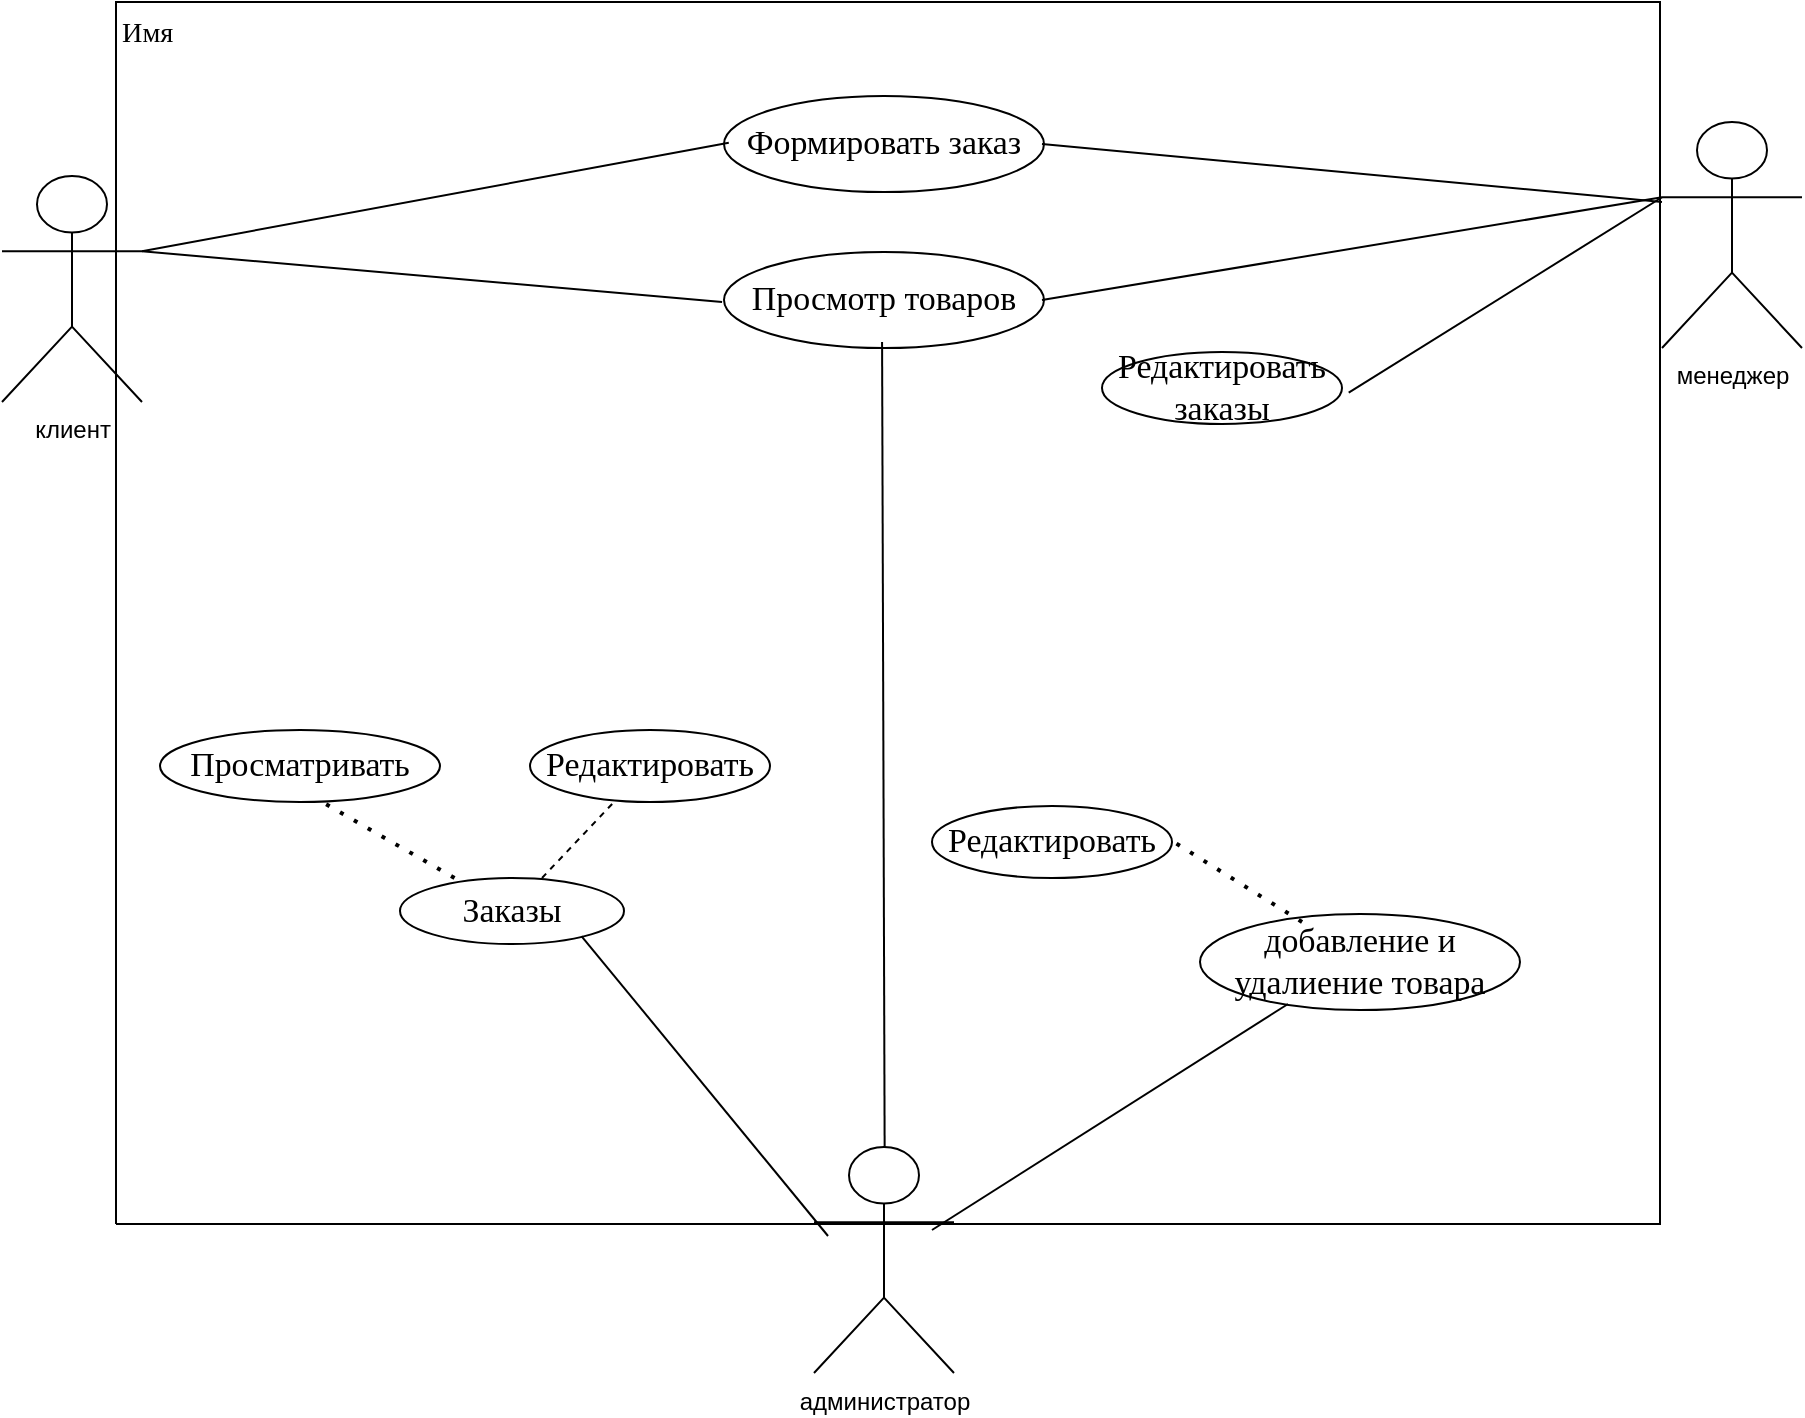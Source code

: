 <mxfile version="20.5.1" type="device"><diagram name="Страница-1" id="Page-1"><mxGraphModel dx="1447" dy="803" grid="1" gridSize="10" guides="1" tooltips="1" connect="1" arrows="1" fold="1" page="1" pageScale="1" pageWidth="827" pageHeight="1169" math="0" shadow="0"><root><mxCell id="0"/><mxCell id="1" value="Контейнер" parent="0"/><mxCell id="QNhohFD_rhGf6DwF6KzD-55" style="vsdxID=1;fillColor=none;gradientColor=none;strokeColor=none;spacingLeft=1;spacingRight=1;points=[[0.25,0,0],[0.5,0,0],[0.75,0,0],[1,0.25,0],[1,0.5,0],[1,0.75,0],[0.75,0.75,0],[0.5,0.75,0],[0.25,0.75,0],[0.25,0.75,0],[0.25,0.5,0],[0.25,0.25,0]];labelBackgroundColor=none;rounded=0;html=1;whiteSpace=wrap;glass=0;labelBorderColor=none;" vertex="1" parent="1"><mxGeometry x="827" y="410" width="772" height="611" as="geometry"/></mxCell><mxCell id="QNhohFD_rhGf6DwF6KzD-56" style="vsdxID=2;fillColor=#FFFFFF;gradientColor=none;shape=stencil(UzV2Ls5ILEhVNTIoLinKz04tz0wpyVA1dlE1MsrMy0gtyiwBslSNXVWNndPyi1LTi/JL81Ig/IJEkEoQKze/DGRCBUSfAUiHkUElhGdoAOG7QZTmZOYhKTWlkVqYJFmKiXcDVVSSqRDNS0AGIj7SMnNyINGJLI8ef0AhSNwbuwIA);strokeColor=#000000;points=[[0.25,0,0],[0.5,0,0],[0.75,0,0],[1,0.25,0],[1,0.5,0],[1,0.75,0],[0.75,1,0],[0.5,1,0],[0.25,1,0],[0,0.75,0],[0,0.5,0],[0,0.25,0]];labelBackgroundColor=none;rounded=0;html=1;whiteSpace=wrap;" vertex="1" parent="QNhohFD_rhGf6DwF6KzD-55"><mxGeometry width="772" height="611" as="geometry"/></mxCell><mxCell id="QNhohFD_rhGf6DwF6KzD-57" value="&lt;div style=&quot;font-size: 1px&quot;&gt;&lt;p style=&quot;align:center;margin-left:0;margin-right:0;margin-top:0px;margin-bottom:0px;text-indent:0;valign:middle;direction:ltr;&quot;&gt;&lt;/p&gt;&lt;/div&gt;" style="text;vsdxID=2;fillColor=none;gradientColor=none;strokeColor=none;points=[[0.25,0,0],[0.5,0,0],[0.75,0,0],[1,0.25,0],[1,0.5,0],[1,0.75,0],[0.75,1,0],[0.5,1,0],[0.25,1,0],[0,0.75,0],[0,0.5,0],[0,0.25,0]];labelBackgroundColor=none;rounded=0;html=1;whiteSpace=wrap;verticalAlign=middle;align=center;;html=1;" vertex="1" parent="QNhohFD_rhGf6DwF6KzD-56"><mxGeometry y="-0.9" width="772" height="611.9" as="geometry"/></mxCell><mxCell id="QNhohFD_rhGf6DwF6KzD-58" style="vsdxID=4;fillColor=none;gradientColor=none;gradientDirection=north;strokeColor=none;spacingLeft=1;spacingRight=1;points=[[0.25,0,0],[0.5,0,0],[0.75,0,0],[1,0.25,0],[1,0.5,0],[1,0.75,0],[0.75,1,0],[0.5,1,0],[0.25,1,0],[0,0.75,0],[0,0.5,0],[0,0.25,0]];labelBackgroundColor=none;rounded=0;html=1;whiteSpace=wrap;" vertex="1" parent="QNhohFD_rhGf6DwF6KzD-55"><mxGeometry width="772" height="30" as="geometry"/></mxCell><mxCell id="QNhohFD_rhGf6DwF6KzD-59" value="&lt;div style=&quot;font-size: 1px&quot;&gt;&lt;p style=&quot;align:center;margin-left:0;margin-right:0;margin-top:0px;margin-bottom:0px;text-indent:0;valign:middle;direction:ltr;&quot;&gt;&lt;/p&gt;&lt;/div&gt;" style="verticalAlign=middle;align=center;vsdxID=5;fillColor=none;gradientColor=none;strokeColor=none;points=[[0.25,0,0],[0.5,0,0],[0.75,0,0],[1,0.25,0],[1,0.5,0],[1,0.75,0],[0.75,1,0],[0.5,1,0],[0.25,1,0],[0,0.75,0],[0,0.5,0],[0,0.25,0]];labelBackgroundColor=none;rounded=0;html=1;whiteSpace=wrap;" vertex="1" parent="QNhohFD_rhGf6DwF6KzD-58"><mxGeometry width="772" height="30" as="geometry"/></mxCell><mxCell id="QNhohFD_rhGf6DwF6KzD-60" value="&lt;div style=&quot;font-size: 1px&quot;&gt;&lt;p style=&quot;align:left;margin-left:0;margin-right:0;margin-top:0px;margin-bottom:0px;text-indent:0;valign:middle;direction:ltr;&quot;&gt;&lt;font style=&quot;font-size:14.11px;font-family:Calibri;color:#000000;direction:ltr;letter-spacing:0px;line-height:120%;opacity:1&quot;&gt;Имя&lt;br/&gt;&lt;/font&gt;&lt;/p&gt;&lt;/div&gt;" style="text;vsdxID=4;fillColor=none;gradientColor=none;gradientDirection=north;strokeColor=none;spacingLeft=1;spacingRight=1;points=[[0.25,0,0],[0.5,0,0],[0.75,0,0],[1,0.25,0],[1,0.5,0],[1,0.75,0],[0.75,1,0],[0.5,1,0],[0.25,1,0],[0,0.75,0],[0,0.5,0],[0,0.25,0]];labelBackgroundColor=none;rounded=0;html=1;whiteSpace=wrap;verticalAlign=middle;align=left;;html=1;" vertex="1" parent="QNhohFD_rhGf6DwF6KzD-58"><mxGeometry width="772" height="30" as="geometry"/></mxCell><mxCell id="15" value="&lt;div style=&quot;font-size: 1px&quot;&gt;&lt;font style=&quot;font-size:16.93px;font-family:Calibri;color:#000000;direction:ltr;letter-spacing:0px;line-height:120%;opacity:1&quot;&gt;Просмотр товаров&lt;br/&gt;&lt;/font&gt;&lt;/div&gt;" style="verticalAlign=middle;align=center;vsdxID=9;fillColor=#FFFFFF;gradientColor=none;shape=stencil(vVHLDsIgEPwajiQI6RfU+h8bu22JCGRB2/69kG1iazx58DazM/vIjjBtmiCi0CplCjecbZ8nYc5Ca+snJJsLEqYTph0C4Ujh4XvmEaqzont41gkL96naodXKrGF6YSfQtUi0OXXDVlqPfJNP6usotUhYbJIUMmQb/GGrAxpRljVycDBuc1hKM2LclX8/7H9nFfB+82Cd45T2+mcspcSRmu4F);points=[];labelBackgroundColor=none;rounded=0;html=1;whiteSpace=wrap;" parent="1" vertex="1"><mxGeometry x="1131" y="535" width="160" height="48" as="geometry"/></mxCell><mxCell id="16" value="&lt;div style=&quot;font-size: 1px&quot;&gt;&lt;font style=&quot;font-size:16.93px;font-family:Calibri;color:#000000;direction:ltr;letter-spacing:0px;line-height:120%;opacity:1&quot;&gt;Формировать заказ&lt;br/&gt;&lt;/font&gt;&lt;/div&gt;" style="verticalAlign=middle;align=center;vsdxID=25;fillColor=#FFFFFF;gradientColor=none;shape=stencil(vVHLDsIgEPwajiQI6RfU+h8bu22JCGRB2/69kG1iazx58DazM/vIjjBtmiCi0CplCjecbZ8nYc5Ca+snJJsLEqYTph0C4Ujh4XvmEaqzont41gkL96naodXKrGF6YSfQtUi0OXXDVlqPfJNP6usotUhYbJIUMmQb/GGrAxpRljVycDBuc1hKM2LclX8/7H9nFfB+82Cd45T2+mcspcSRmu4F);points=[];labelBackgroundColor=none;rounded=0;html=1;whiteSpace=wrap;" parent="1" vertex="1"><mxGeometry x="1131" y="457" width="160" height="48" as="geometry"/></mxCell><mxCell id="17" value="&lt;div style=&quot;font-size: 1px&quot;&gt;&lt;font style=&quot;font-size:16.93px;font-family:Calibri;color:#000000;direction:ltr;letter-spacing:0px;line-height:120%;opacity:1&quot;&gt;добавление и удалиение товара&lt;br&gt;&lt;/font&gt;&lt;/div&gt;" style="verticalAlign=middle;align=center;vsdxID=36;fillColor=#FFFFFF;gradientColor=none;shape=stencil(vVHLDsIgEPwajiQI6RfU+h8bu22JCGRB2/69kG1iazx58DazM/vIjjBtmiCi0CplCjecbZ8nYc5Ca+snJJsLEqYTph0C4Ujh4XvmEaqzont41gkL96naodXKrGF6YSfQtUi0OXXDVlqPfJNP6usotUhYbJIUMmQb/GGrAxpRljVycDBuc1hKM2LclX8/7H9nFfB+82Cd45T2+mcspcSRmu4F);points=[];labelBackgroundColor=none;rounded=0;html=1;whiteSpace=wrap;" parent="1" vertex="1"><mxGeometry x="1369" y="866" width="160" height="48" as="geometry"/></mxCell><mxCell id="21" value="&lt;div style=&quot;font-size: 1px&quot;&gt;&lt;font style=&quot;font-size:16.93px;font-family:Calibri;color:#000000;direction:ltr;letter-spacing:0px;line-height:120%;opacity:1&quot;&gt;Редактировать&lt;br/&gt;&lt;/font&gt;&lt;/div&gt;" style="verticalAlign=middle;align=center;vsdxID=49;fillColor=#FFFFFF;gradientColor=none;shape=stencil(vVHLDsIgEPwajiQI6RfU+h8bu22JCGRB2/69kG1iazx58DazM/vIjjBtmiCi0CplCjecbZ8nYc5Ca+snJJsLEqYTph0C4Ujh4XvmEaqzont41gkL96naodXKrGF6YSfQtUi0OXXDVlqPfJNP6usotUhYbJIUMmQb/GGrAxpRljVycDBuc1hKM2LclX8/7H9nFfB+82Cd45T2+mcspcSRmu4F);points=[];labelBackgroundColor=none;rounded=0;html=1;whiteSpace=wrap;" parent="1" vertex="1"><mxGeometry x="1235" y="812" width="120" height="36" as="geometry"/></mxCell><mxCell id="25" value="&lt;div style=&quot;font-size: 1px&quot;&gt;&lt;font style=&quot;font-size:16.93px;font-family:Calibri;color:#000000;direction:ltr;letter-spacing:0px;line-height:120%;opacity:1&quot;&gt;Заказы&lt;br/&gt;&lt;/font&gt;&lt;/div&gt;" style="verticalAlign=middle;align=center;vsdxID=65;fillColor=#FFFFFF;gradientColor=none;shape=stencil(vVHLDsIgEPwajiQI6RfU+h8bu22JCGRB2/69kG1iazx58DazM/vIjjBtmiCi0CplCjecbZ8nYc5Ca+snJJsLEqYTph0C4Ujh4XvmEaqzont41gkL96naodXKrGF6YSfQtUi0OXXDVlqPfJNP6usotUhYbJIUMmQb/GGrAxpRljVycDBuc1hKM2LclX8/7H9nFfB+82Cd45T2+mcspcSRmu4F);points=[];labelBackgroundColor=none;rounded=0;html=1;whiteSpace=wrap;" parent="1" vertex="1"><mxGeometry x="969" y="848" width="112" height="33" as="geometry"/></mxCell><mxCell id="26" value="&lt;div style=&quot;font-size: 1px&quot;&gt;&lt;font style=&quot;font-size:16.93px;font-family:Calibri;color:#000000;direction:ltr;letter-spacing:0px;line-height:120%;opacity:1&quot;&gt;Просматривать&lt;br/&gt;&lt;/font&gt;&lt;/div&gt;" style="verticalAlign=middle;align=center;vsdxID=66;fillColor=#FFFFFF;gradientColor=none;shape=stencil(vVHLDsIgEPwajiQI6RfU+h8bu22JCGRB2/69kG1iazx58DazM/vIjjBtmiCi0CplCjecbZ8nYc5Ca+snJJsLEqYTph0C4Ujh4XvmEaqzont41gkL96naodXKrGF6YSfQtUi0OXXDVlqPfJNP6usotUhYbJIUMmQb/GGrAxpRljVycDBuc1hKM2LclX8/7H9nFfB+82Cd45T2+mcspcSRmu4F);points=[];labelBackgroundColor=none;rounded=0;html=1;whiteSpace=wrap;" parent="1" vertex="1"><mxGeometry x="849" y="774" width="140" height="36" as="geometry"/></mxCell><mxCell id="27" value="&lt;div style=&quot;font-size: 1px&quot;&gt;&lt;font style=&quot;font-size:16.93px;font-family:Calibri;color:#000000;direction:ltr;letter-spacing:0px;line-height:120%;opacity:1&quot;&gt;Редактировать&lt;br/&gt;&lt;/font&gt;&lt;/div&gt;" style="verticalAlign=middle;align=center;vsdxID=67;fillColor=#FFFFFF;gradientColor=none;shape=stencil(vVHLDsIgEPwajiQI6RfU+h8bu22JCGRB2/69kG1iazx58DazM/vIjjBtmiCi0CplCjecbZ8nYc5Ca+snJJsLEqYTph0C4Ujh4XvmEaqzont41gkL96naodXKrGF6YSfQtUi0OXXDVlqPfJNP6usotUhYbJIUMmQb/GGrAxpRljVycDBuc1hKM2LclX8/7H9nFfB+82Cd45T2+mcspcSRmu4F);points=[];labelBackgroundColor=none;rounded=0;html=1;whiteSpace=wrap;" parent="1" vertex="1"><mxGeometry x="1034" y="774" width="120" height="36" as="geometry"/></mxCell><mxCell id="QNhohFD_rhGf6DwF6KzD-36" value="" style="endArrow=none;html=1;rounded=0;entryX=0.494;entryY=0.938;entryDx=0;entryDy=0;entryPerimeter=0;exitX=0.507;exitY=-0.02;exitDx=0;exitDy=0;exitPerimeter=0;" edge="1" parent="1" target="15"><mxGeometry width="50" height="50" relative="1" as="geometry"><mxPoint x="1211.336" y="987.0" as="sourcePoint"/><mxPoint x="1210" y="660" as="targetPoint"/></mxGeometry></mxCell><mxCell id="QNhohFD_rhGf6DwF6KzD-38" value="" style="endArrow=none;html=1;rounded=0;entryX=-0.006;entryY=0.521;entryDx=0;entryDy=0;entryPerimeter=0;exitX=1;exitY=0.333;exitDx=0;exitDy=0;exitPerimeter=0;" edge="1" parent="1" source="QNhohFD_rhGf6DwF6KzD-49" target="15"><mxGeometry width="50" height="50" relative="1" as="geometry"><mxPoint x="899.688" y="532.3" as="sourcePoint"/><mxPoint x="950" y="590" as="targetPoint"/></mxGeometry></mxCell><mxCell id="QNhohFD_rhGf6DwF6KzD-39" value="" style="endArrow=none;html=1;rounded=0;entryX=-0.083;entryY=0.38;entryDx=0;entryDy=0;entryPerimeter=0;exitX=0.81;exitY=0.879;exitDx=0;exitDy=0;exitPerimeter=0;" edge="1" parent="1" source="25"><mxGeometry width="50" height="50" relative="1" as="geometry"><mxPoint x="970" y="1040" as="sourcePoint"/><mxPoint x="1183.016" y="1027" as="targetPoint"/></mxGeometry></mxCell><mxCell id="QNhohFD_rhGf6DwF6KzD-40" value="" style="endArrow=none;dashed=1;html=1;dashPattern=1 3;strokeWidth=2;rounded=0;entryX=0.579;entryY=1;entryDx=0;entryDy=0;entryPerimeter=0;" edge="1" parent="1" source="25" target="26"><mxGeometry width="50" height="50" relative="1" as="geometry"><mxPoint x="930" y="970" as="sourcePoint"/><mxPoint x="980" y="920" as="targetPoint"/></mxGeometry></mxCell><mxCell id="QNhohFD_rhGf6DwF6KzD-43" value="" style="endArrow=none;dashed=1;html=1;dashPattern=1 3;strokeWidth=2;rounded=0;exitX=0.319;exitY=0.083;exitDx=0;exitDy=0;exitPerimeter=0;entryX=0.994;entryY=0.472;entryDx=0;entryDy=0;entryPerimeter=0;" edge="1" parent="1" source="17" target="21"><mxGeometry width="50" height="50" relative="1" as="geometry"><mxPoint x="1320" y="690" as="sourcePoint"/><mxPoint x="1370" y="640" as="targetPoint"/></mxGeometry></mxCell><mxCell id="QNhohFD_rhGf6DwF6KzD-44" value="" style="endArrow=none;html=1;rounded=0;exitX=1;exitY=0.333;exitDx=0;exitDy=0;exitPerimeter=0;entryX=0.015;entryY=0.486;entryDx=0;entryDy=0;entryPerimeter=0;" edge="1" parent="1" source="QNhohFD_rhGf6DwF6KzD-49" target="16"><mxGeometry width="50" height="50" relative="1" as="geometry"><mxPoint x="896.664" y="533.7" as="sourcePoint"/><mxPoint x="1010" y="460" as="targetPoint"/></mxGeometry></mxCell><mxCell id="QNhohFD_rhGf6DwF6KzD-46" value="" style="endArrow=none;html=1;rounded=0;entryX=0;entryY=0.333;entryDx=0;entryDy=0;entryPerimeter=0;" edge="1" parent="1" target="QNhohFD_rhGf6DwF6KzD-50"><mxGeometry width="50" height="50" relative="1" as="geometry"><mxPoint x="1290" y="559" as="sourcePoint"/><mxPoint x="1479.992" y="502" as="targetPoint"/></mxGeometry></mxCell><mxCell id="QNhohFD_rhGf6DwF6KzD-47" value="" style="endArrow=none;html=1;rounded=0;" edge="1" parent="1"><mxGeometry width="50" height="50" relative="1" as="geometry"><mxPoint x="1290" y="481" as="sourcePoint"/><mxPoint x="1600" y="510" as="targetPoint"/></mxGeometry></mxCell><mxCell id="QNhohFD_rhGf6DwF6KzD-49" value="клиент" style="shape=umlActor;verticalLabelPosition=bottom;verticalAlign=top;html=1;outlineConnect=0;" vertex="1" parent="1"><mxGeometry x="770" y="497" width="70" height="113" as="geometry"/></mxCell><mxCell id="QNhohFD_rhGf6DwF6KzD-50" value="менеджер" style="shape=umlActor;verticalLabelPosition=bottom;verticalAlign=top;html=1;outlineConnect=0;" vertex="1" parent="1"><mxGeometry x="1600" y="470" width="70" height="113" as="geometry"/></mxCell><mxCell id="QNhohFD_rhGf6DwF6KzD-51" value="администратор" style="shape=umlActor;verticalLabelPosition=bottom;verticalAlign=top;html=1;outlineConnect=0;" vertex="1" parent="1"><mxGeometry x="1176" y="982.5" width="70" height="113" as="geometry"/></mxCell><mxCell id="QNhohFD_rhGf6DwF6KzD-52" value="&lt;div style=&quot;font-size: 1px&quot;&gt;&lt;font style=&quot;font-size:16.93px;font-family:Calibri;color:#000000;direction:ltr;letter-spacing:0px;line-height:120%;opacity:1&quot;&gt;Редактировать заказы&lt;br&gt;&lt;/font&gt;&lt;/div&gt;" style="verticalAlign=middle;align=center;vsdxID=49;fillColor=#FFFFFF;gradientColor=none;shape=stencil(vVHLDsIgEPwajiQI6RfU+h8bu22JCGRB2/69kG1iazx58DazM/vIjjBtmiCi0CplCjecbZ8nYc5Ca+snJJsLEqYTph0C4Ujh4XvmEaqzont41gkL96naodXKrGF6YSfQtUi0OXXDVlqPfJNP6usotUhYbJIUMmQb/GGrAxpRljVycDBuc1hKM2LclX8/7H9nFfB+82Cd45T2+mcspcSRmu4F);points=[];labelBackgroundColor=none;rounded=0;html=1;whiteSpace=wrap;" vertex="1" parent="1"><mxGeometry x="1320" y="585" width="120" height="36" as="geometry"/></mxCell><mxCell id="QNhohFD_rhGf6DwF6KzD-53" value="" style="endArrow=none;html=1;rounded=0;exitX=1.028;exitY=0.565;exitDx=0;exitDy=0;exitPerimeter=0;entryX=0;entryY=0.333;entryDx=0;entryDy=0;entryPerimeter=0;" edge="1" parent="1" source="QNhohFD_rhGf6DwF6KzD-52" target="QNhohFD_rhGf6DwF6KzD-50"><mxGeometry width="50" height="50" relative="1" as="geometry"><mxPoint x="1540" y="690" as="sourcePoint"/><mxPoint x="1590" y="640" as="targetPoint"/></mxGeometry></mxCell><mxCell id="2" value="Соединительная линия" parent="0"/><mxCell id="18" style="vsdxID=42;fillColor=none;gradientColor=none;shape=stencil(XY9ZDoAgDERP03+kR0C8h4kojQoGcbu9kIa4/M10XjdAtdp2MSDFGoMfzUFdtIA1SEnOmkAxKUANqHofzBD85jr2S5vJrGa/5wkn94ncIcXFrhLsG0Ynci+0hAX+oEk8K/i6d/Y/J5X4FdQ3);points=[[0.01,0.99,0],[0.99,0.01,0]];labelBackgroundColor=#ffffff;rounded=0;html=1;whiteSpace=wrap;" parent="2" vertex="1"><mxGeometry x="1235" y="911" width="178" height="113" as="geometry"/></mxCell><mxCell id="30" style="vsdxID=78;fillColor=none;gradientColor=none;shape=stencil(XY9ZDoAgDERP03+kR0C8h4kojQoGcbu9kIa4/M10XjdAtdp2MSDFGoMfzUFdtIA1SEnOmkAxKUANqHofzBD85jr2S5vJrGa/5wkn94ncIcXFrhLsG0Ynci+0hAX+oEk8K/i6d/Y/J5X4FdQ3);dashed=1;points=[[0.02,0.98,0],[0.98,0.02,0]];labelBackgroundColor=#ffffff;rounded=0;html=1;whiteSpace=wrap;" parent="2" vertex="1"><mxGeometry x="1040" y="810" width="36" height="38" as="geometry"/></mxCell></root></mxGraphModel></diagram></mxfile>